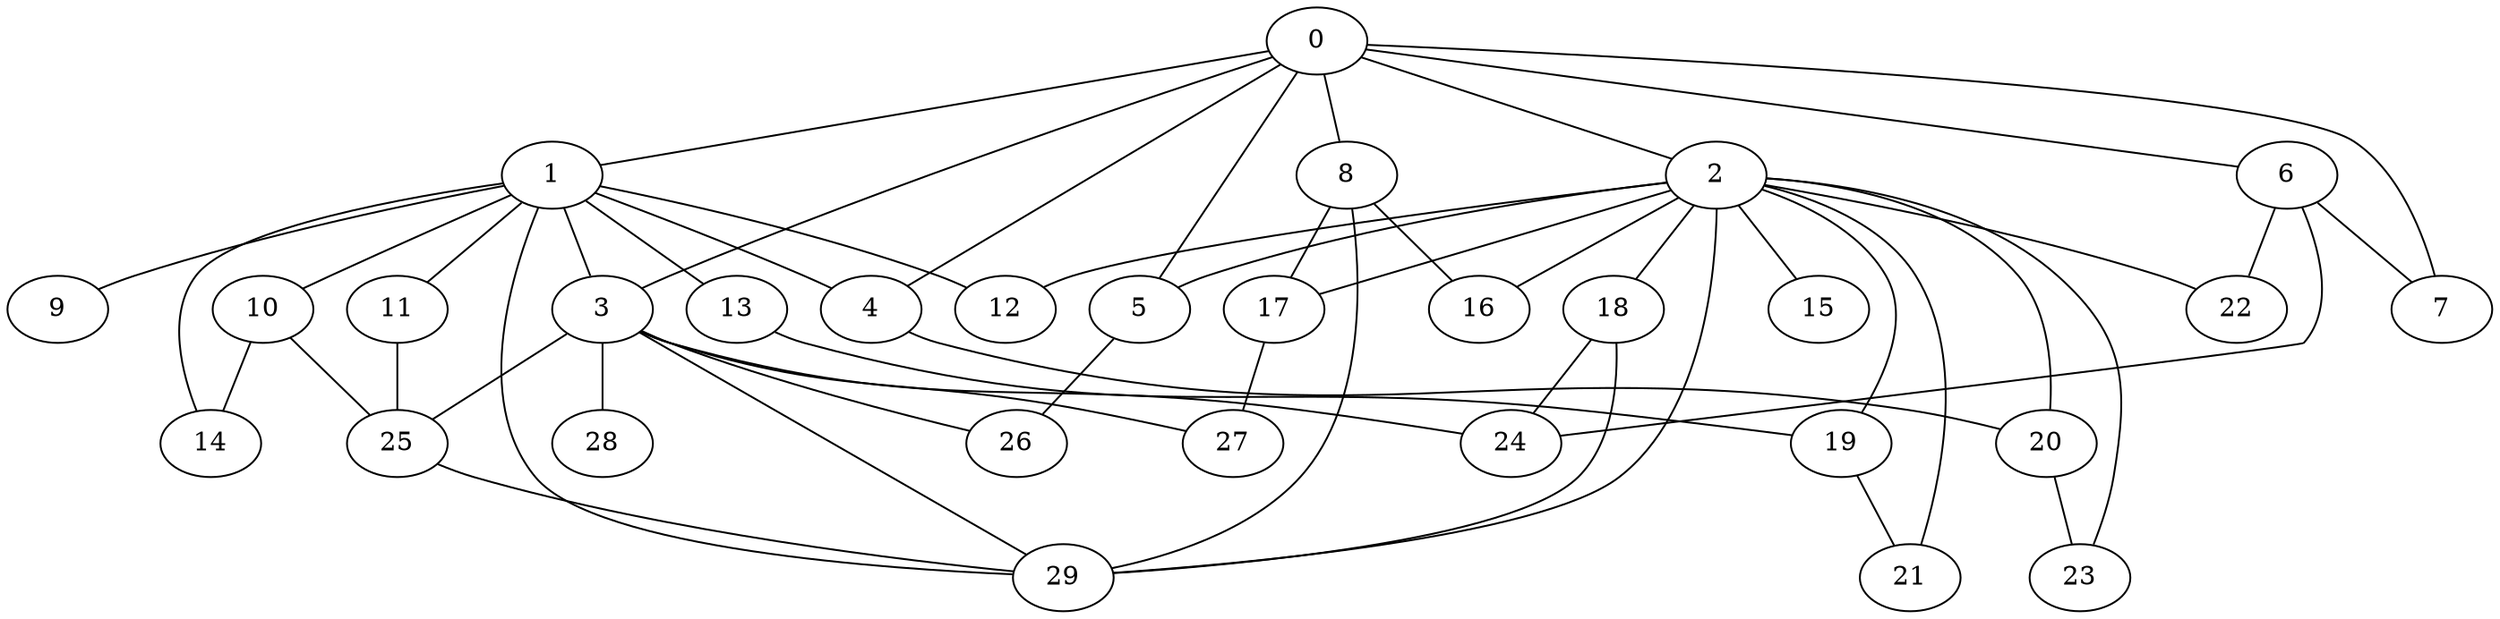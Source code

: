 
graph graphname {
    0 -- 1
0 -- 2
0 -- 3
0 -- 4
0 -- 5
0 -- 6
0 -- 7
0 -- 8
1 -- 9
1 -- 10
1 -- 11
1 -- 12
1 -- 13
1 -- 14
1 -- 3
1 -- 29
1 -- 4
2 -- 15
2 -- 16
2 -- 17
2 -- 18
2 -- 19
2 -- 20
2 -- 21
2 -- 22
2 -- 23
2 -- 29
2 -- 5
2 -- 12
3 -- 24
3 -- 25
3 -- 26
3 -- 27
3 -- 28
3 -- 29
4 -- 20
5 -- 26
6 -- 24
6 -- 7
6 -- 22
8 -- 29
8 -- 16
8 -- 17
10 -- 25
10 -- 14
11 -- 25
13 -- 19
17 -- 27
18 -- 24
18 -- 29
19 -- 21
20 -- 23
25 -- 29

}
